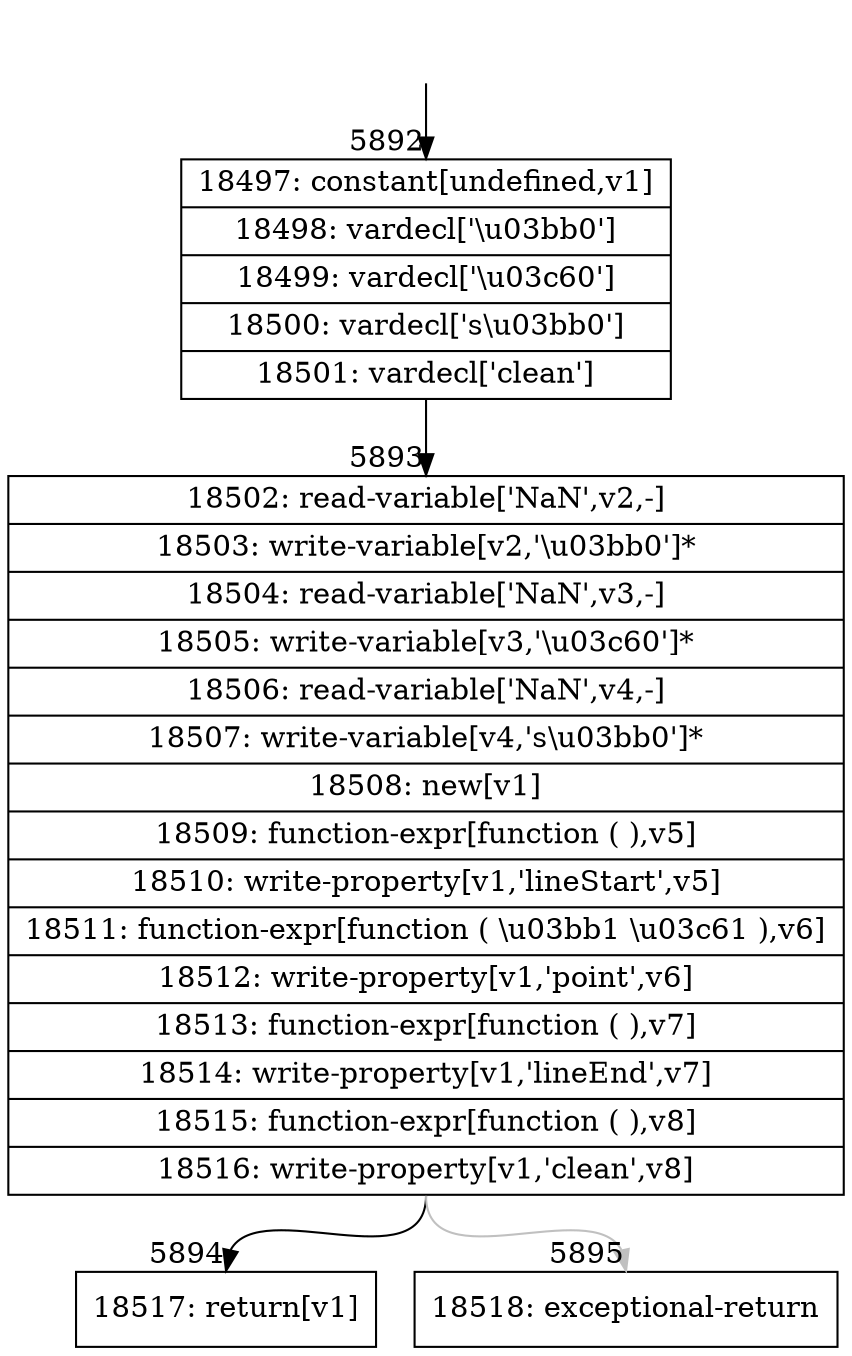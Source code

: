 digraph {
rankdir="TD"
BB_entry551[shape=none,label=""];
BB_entry551 -> BB5892 [tailport=s, headport=n, headlabel="    5892"]
BB5892 [shape=record label="{18497: constant[undefined,v1]|18498: vardecl['\\u03bb0']|18499: vardecl['\\u03c60']|18500: vardecl['s\\u03bb0']|18501: vardecl['clean']}" ] 
BB5892 -> BB5893 [tailport=s, headport=n, headlabel="      5893"]
BB5893 [shape=record label="{18502: read-variable['NaN',v2,-]|18503: write-variable[v2,'\\u03bb0']*|18504: read-variable['NaN',v3,-]|18505: write-variable[v3,'\\u03c60']*|18506: read-variable['NaN',v4,-]|18507: write-variable[v4,'s\\u03bb0']*|18508: new[v1]|18509: function-expr[function ( ),v5]|18510: write-property[v1,'lineStart',v5]|18511: function-expr[function ( \\u03bb1 \\u03c61 ),v6]|18512: write-property[v1,'point',v6]|18513: function-expr[function ( ),v7]|18514: write-property[v1,'lineEnd',v7]|18515: function-expr[function ( ),v8]|18516: write-property[v1,'clean',v8]}" ] 
BB5893 -> BB5894 [tailport=s, headport=n, headlabel="      5894"]
BB5893 -> BB5895 [tailport=s, headport=n, color=gray, headlabel="      5895"]
BB5894 [shape=record label="{18517: return[v1]}" ] 
BB5895 [shape=record label="{18518: exceptional-return}" ] 
//#$~ 3463
}
